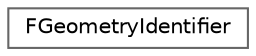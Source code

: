 digraph "Graphical Class Hierarchy"
{
 // INTERACTIVE_SVG=YES
 // LATEX_PDF_SIZE
  bgcolor="transparent";
  edge [fontname=Helvetica,fontsize=10,labelfontname=Helvetica,labelfontsize=10];
  node [fontname=Helvetica,fontsize=10,shape=box,height=0.2,width=0.4];
  rankdir="LR";
  Node0 [id="Node000000",label="FGeometryIdentifier",height=0.2,width=0.4,color="grey40", fillcolor="white", style="filled",URL="$d4/da3/structFGeometryIdentifier.html",tooltip="FGeometryIdentifier is used to represent a specific Geometry-containing object."];
}
